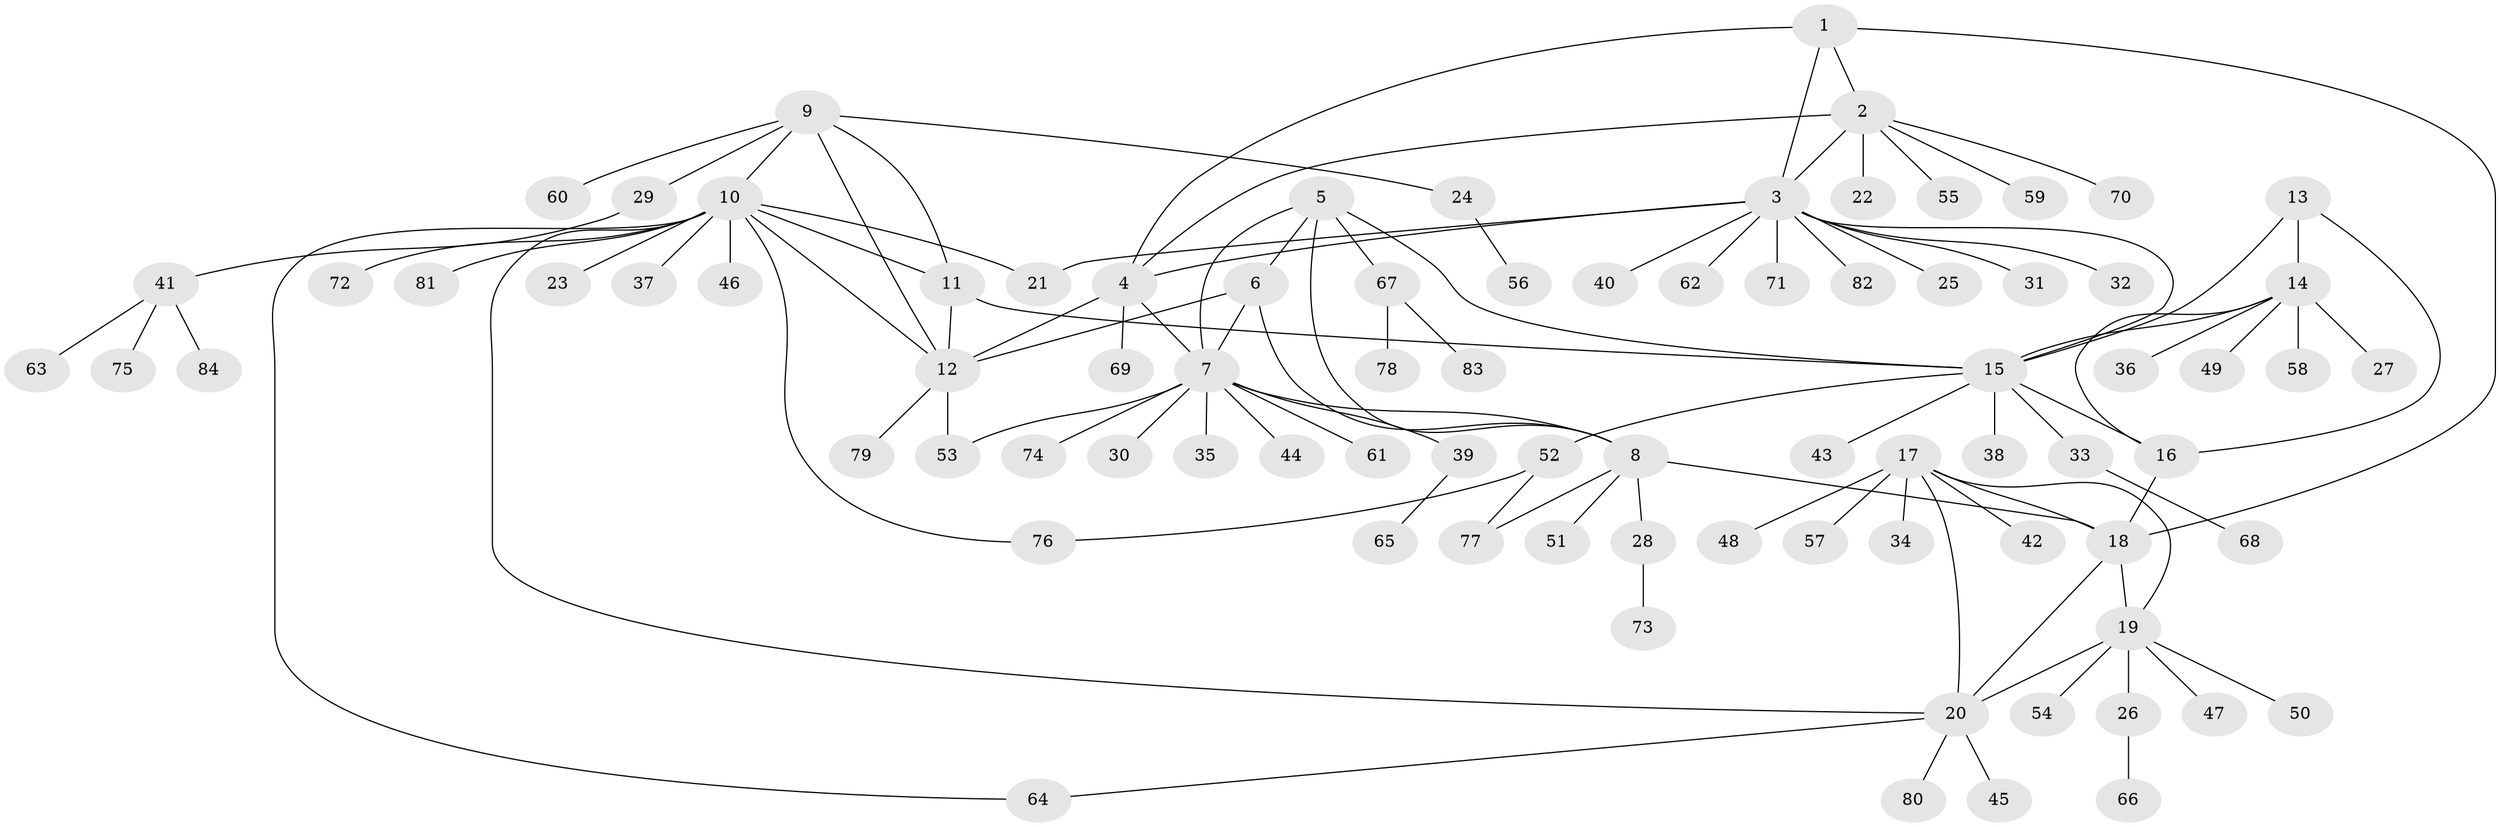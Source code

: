 // Generated by graph-tools (version 1.1) at 2025/26/03/09/25 03:26:48]
// undirected, 84 vertices, 109 edges
graph export_dot {
graph [start="1"]
  node [color=gray90,style=filled];
  1;
  2;
  3;
  4;
  5;
  6;
  7;
  8;
  9;
  10;
  11;
  12;
  13;
  14;
  15;
  16;
  17;
  18;
  19;
  20;
  21;
  22;
  23;
  24;
  25;
  26;
  27;
  28;
  29;
  30;
  31;
  32;
  33;
  34;
  35;
  36;
  37;
  38;
  39;
  40;
  41;
  42;
  43;
  44;
  45;
  46;
  47;
  48;
  49;
  50;
  51;
  52;
  53;
  54;
  55;
  56;
  57;
  58;
  59;
  60;
  61;
  62;
  63;
  64;
  65;
  66;
  67;
  68;
  69;
  70;
  71;
  72;
  73;
  74;
  75;
  76;
  77;
  78;
  79;
  80;
  81;
  82;
  83;
  84;
  1 -- 2;
  1 -- 3;
  1 -- 4;
  1 -- 18;
  2 -- 3;
  2 -- 4;
  2 -- 22;
  2 -- 55;
  2 -- 59;
  2 -- 70;
  3 -- 4;
  3 -- 15;
  3 -- 21;
  3 -- 25;
  3 -- 31;
  3 -- 32;
  3 -- 40;
  3 -- 62;
  3 -- 71;
  3 -- 82;
  4 -- 7;
  4 -- 12;
  4 -- 69;
  5 -- 6;
  5 -- 7;
  5 -- 8;
  5 -- 15;
  5 -- 67;
  6 -- 7;
  6 -- 8;
  6 -- 12;
  7 -- 8;
  7 -- 30;
  7 -- 35;
  7 -- 39;
  7 -- 44;
  7 -- 53;
  7 -- 61;
  7 -- 74;
  8 -- 18;
  8 -- 28;
  8 -- 51;
  8 -- 77;
  9 -- 10;
  9 -- 11;
  9 -- 12;
  9 -- 24;
  9 -- 29;
  9 -- 60;
  10 -- 11;
  10 -- 12;
  10 -- 20;
  10 -- 21;
  10 -- 23;
  10 -- 37;
  10 -- 46;
  10 -- 64;
  10 -- 72;
  10 -- 76;
  10 -- 81;
  11 -- 12;
  11 -- 15;
  12 -- 53;
  12 -- 79;
  13 -- 14;
  13 -- 15;
  13 -- 16;
  14 -- 15;
  14 -- 16;
  14 -- 27;
  14 -- 36;
  14 -- 49;
  14 -- 58;
  15 -- 16;
  15 -- 33;
  15 -- 38;
  15 -- 43;
  15 -- 52;
  16 -- 18;
  17 -- 18;
  17 -- 19;
  17 -- 20;
  17 -- 34;
  17 -- 42;
  17 -- 48;
  17 -- 57;
  18 -- 19;
  18 -- 20;
  19 -- 20;
  19 -- 26;
  19 -- 47;
  19 -- 50;
  19 -- 54;
  20 -- 45;
  20 -- 64;
  20 -- 80;
  24 -- 56;
  26 -- 66;
  28 -- 73;
  29 -- 41;
  33 -- 68;
  39 -- 65;
  41 -- 63;
  41 -- 75;
  41 -- 84;
  52 -- 76;
  52 -- 77;
  67 -- 78;
  67 -- 83;
}
